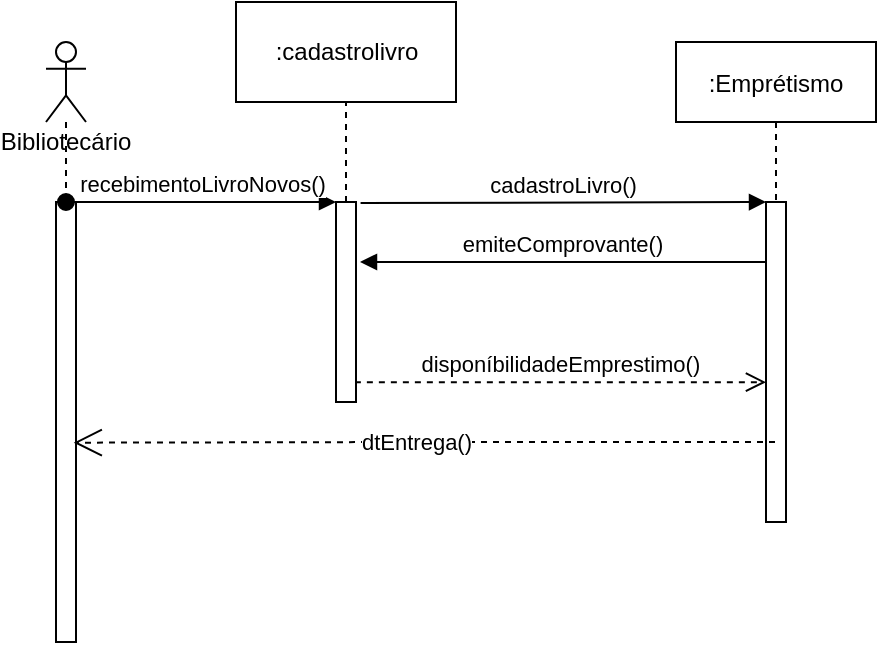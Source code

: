 <mxfile version="13.8.1" type="github">
  <diagram id="kgpKYQtTHZ0yAKxKKP6v" name="Page-1">
    <mxGraphModel dx="834" dy="427" grid="1" gridSize="10" guides="1" tooltips="1" connect="1" arrows="1" fold="1" page="1" pageScale="1" pageWidth="850" pageHeight="1100" math="0" shadow="0">
      <root>
        <mxCell id="0" />
        <mxCell id="1" parent="0" />
        <mxCell id="3nuBFxr9cyL0pnOWT2aG-5" value=":Emprétismo" style="shape=umlLifeline;perimeter=lifelinePerimeter;container=1;collapsible=0;recursiveResize=0;rounded=0;shadow=0;strokeWidth=1;" parent="1" vertex="1">
          <mxGeometry x="410" y="60" width="100" height="240" as="geometry" />
        </mxCell>
        <mxCell id="3nuBFxr9cyL0pnOWT2aG-6" value="" style="points=[];perimeter=orthogonalPerimeter;rounded=0;shadow=0;strokeWidth=1;" parent="3nuBFxr9cyL0pnOWT2aG-5" vertex="1">
          <mxGeometry x="45" y="80" width="10" height="160" as="geometry" />
        </mxCell>
        <mxCell id="3nuBFxr9cyL0pnOWT2aG-8" value="cadastroLivro()" style="verticalAlign=bottom;endArrow=block;entryX=0;entryY=0;shadow=0;strokeWidth=1;exitX=1.229;exitY=0.005;exitDx=0;exitDy=0;exitPerimeter=0;" parent="1" source="J5ACFkRA8v3-ju2rpxKX-5" target="3nuBFxr9cyL0pnOWT2aG-6" edge="1">
          <mxGeometry relative="1" as="geometry">
            <mxPoint x="285" y="430" as="sourcePoint" />
          </mxGeometry>
        </mxCell>
        <mxCell id="3nuBFxr9cyL0pnOWT2aG-9" value="emiteComprovante()" style="verticalAlign=bottom;endArrow=block;shadow=0;strokeWidth=1;" parent="1" source="3nuBFxr9cyL0pnOWT2aG-6" edge="1">
          <mxGeometry relative="1" as="geometry">
            <mxPoint x="250" y="470" as="sourcePoint" />
            <mxPoint x="252" y="170" as="targetPoint" />
          </mxGeometry>
        </mxCell>
        <mxCell id="3nuBFxr9cyL0pnOWT2aG-10" value="disponíbilidadeEmprestimo()" style="verticalAlign=bottom;endArrow=open;dashed=1;endSize=8;shadow=0;strokeWidth=1;exitX=0.943;exitY=0.901;exitDx=0;exitDy=0;exitPerimeter=0;" parent="1" source="J5ACFkRA8v3-ju2rpxKX-5" target="3nuBFxr9cyL0pnOWT2aG-6" edge="1">
          <mxGeometry relative="1" as="geometry">
            <mxPoint x="250" y="527" as="targetPoint" />
          </mxGeometry>
        </mxCell>
        <mxCell id="J5ACFkRA8v3-ju2rpxKX-2" value="" style="html=1;points=[];perimeter=orthogonalPerimeter;" vertex="1" parent="1">
          <mxGeometry x="100" y="140" width="10" height="220" as="geometry" />
        </mxCell>
        <mxCell id="J5ACFkRA8v3-ju2rpxKX-3" value="Bibliotecário" style="shape=umlLifeline;participant=umlActor;perimeter=lifelinePerimeter;whiteSpace=wrap;html=1;container=1;collapsible=0;recursiveResize=0;verticalAlign=top;spacingTop=36;outlineConnect=0;" vertex="1" parent="1">
          <mxGeometry x="95" y="60" width="20" height="80" as="geometry" />
        </mxCell>
        <mxCell id="J5ACFkRA8v3-ju2rpxKX-5" value="" style="html=1;points=[];perimeter=orthogonalPerimeter;" vertex="1" parent="1">
          <mxGeometry x="240" y="140" width="10" height="100" as="geometry" />
        </mxCell>
        <mxCell id="J5ACFkRA8v3-ju2rpxKX-6" value="recebimentoLivroNovos()" style="html=1;verticalAlign=bottom;startArrow=oval;endArrow=block;startSize=8;" edge="1" target="J5ACFkRA8v3-ju2rpxKX-5" parent="1" source="J5ACFkRA8v3-ju2rpxKX-3">
          <mxGeometry relative="1" as="geometry">
            <mxPoint x="180" y="140" as="sourcePoint" />
          </mxGeometry>
        </mxCell>
        <mxCell id="J5ACFkRA8v3-ju2rpxKX-7" value=":cadastrolivro" style="html=1;" vertex="1" parent="1">
          <mxGeometry x="190" y="40" width="110" height="50" as="geometry" />
        </mxCell>
        <mxCell id="J5ACFkRA8v3-ju2rpxKX-8" value="" style="endArrow=none;dashed=1;html=1;entryX=0.5;entryY=1;entryDx=0;entryDy=0;" edge="1" parent="1" source="J5ACFkRA8v3-ju2rpxKX-5" target="J5ACFkRA8v3-ju2rpxKX-7">
          <mxGeometry width="50" height="50" relative="1" as="geometry">
            <mxPoint x="245" y="140" as="sourcePoint" />
            <mxPoint x="240" y="205" as="targetPoint" />
          </mxGeometry>
        </mxCell>
        <mxCell id="J5ACFkRA8v3-ju2rpxKX-10" value="dtEntrega()" style="endArrow=open;endSize=12;dashed=1;html=1;entryX=0.886;entryY=0.547;entryDx=0;entryDy=0;entryPerimeter=0;" edge="1" parent="1" source="3nuBFxr9cyL0pnOWT2aG-5" target="J5ACFkRA8v3-ju2rpxKX-2">
          <mxGeometry x="0.024" width="160" relative="1" as="geometry">
            <mxPoint x="220" y="260" as="sourcePoint" />
            <mxPoint x="380" y="260" as="targetPoint" />
            <Array as="points">
              <mxPoint x="280" y="260" />
            </Array>
            <mxPoint as="offset" />
          </mxGeometry>
        </mxCell>
      </root>
    </mxGraphModel>
  </diagram>
</mxfile>
